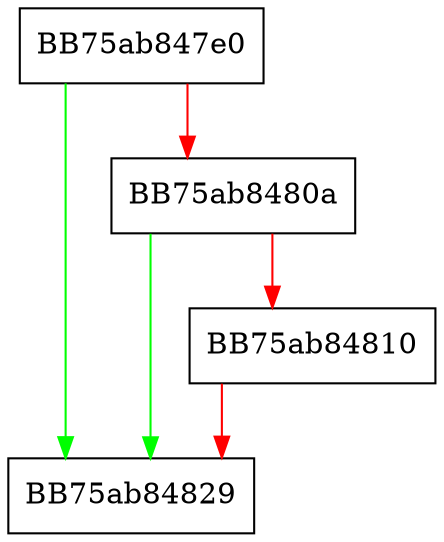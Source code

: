 digraph Clear {
  node [shape="box"];
  graph [splines=ortho];
  BB75ab847e0 -> BB75ab84829 [color="green"];
  BB75ab847e0 -> BB75ab8480a [color="red"];
  BB75ab8480a -> BB75ab84829 [color="green"];
  BB75ab8480a -> BB75ab84810 [color="red"];
  BB75ab84810 -> BB75ab84829 [color="red"];
}